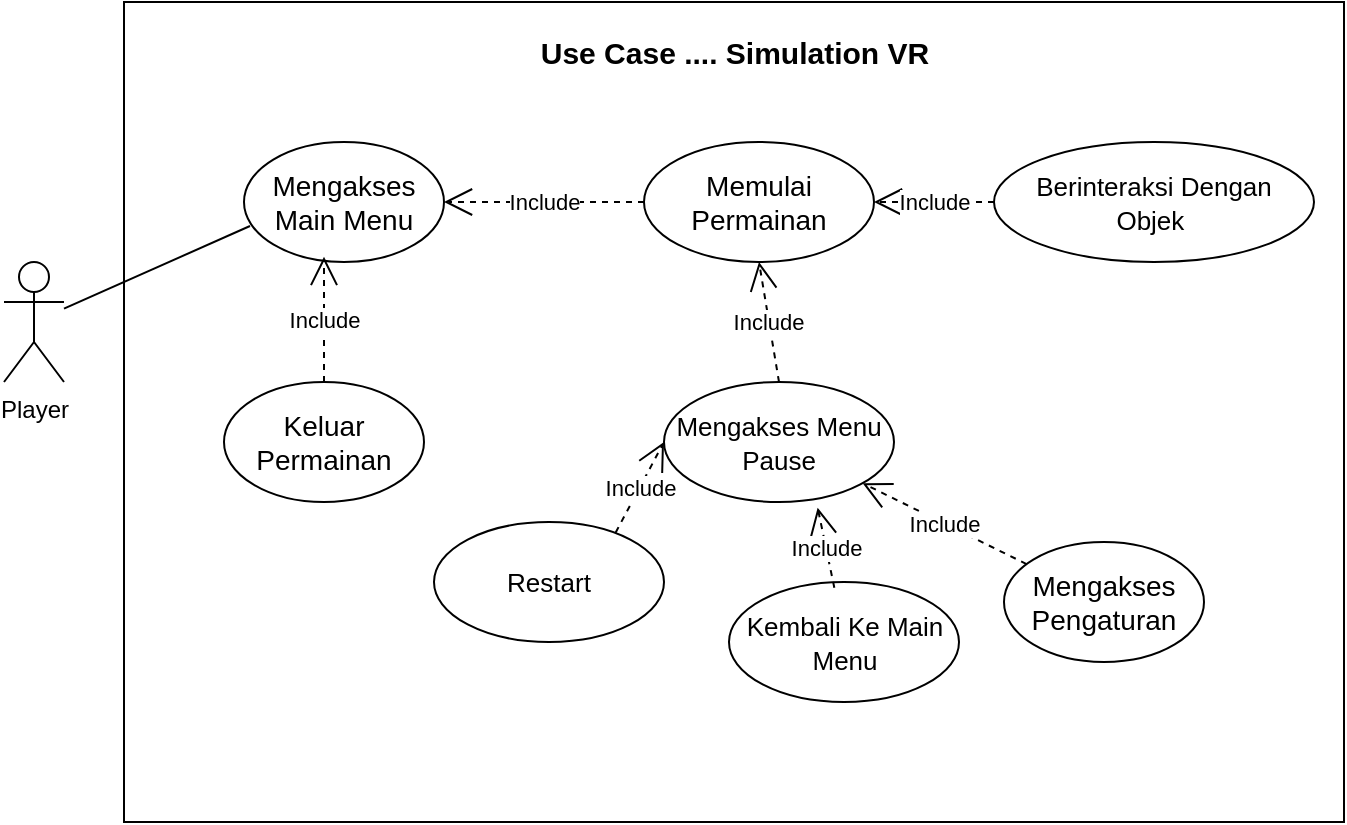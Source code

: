 <mxfile version="22.0.0" type="github">
  <diagram name="Page-1" id="7gOfZk6jUytsvs2lnIFR">
    <mxGraphModel dx="1009" dy="542" grid="1" gridSize="10" guides="1" tooltips="1" connect="1" arrows="1" fold="1" page="1" pageScale="1" pageWidth="850" pageHeight="1100" math="0" shadow="0">
      <root>
        <mxCell id="0" />
        <mxCell id="1" parent="0" />
        <mxCell id="0J6NUylF1jS6PQGjhY35-1" value="" style="rounded=0;whiteSpace=wrap;html=1;" vertex="1" parent="1">
          <mxGeometry x="160" y="90" width="610" height="410" as="geometry" />
        </mxCell>
        <mxCell id="0J6NUylF1jS6PQGjhY35-2" value="&lt;font style=&quot;font-size: 15px;&quot;&gt;&lt;b&gt;Use Case .... Simulation VR&lt;/b&gt;&lt;/font&gt;" style="text;html=1;strokeColor=none;fillColor=none;align=center;verticalAlign=middle;whiteSpace=wrap;rounded=0;" vertex="1" parent="1">
          <mxGeometry x="352.5" y="100" width="225" height="30" as="geometry" />
        </mxCell>
        <mxCell id="0J6NUylF1jS6PQGjhY35-3" value="Player" style="shape=umlActor;verticalLabelPosition=bottom;verticalAlign=top;html=1;outlineConnect=0;" vertex="1" parent="1">
          <mxGeometry x="100" y="220" width="30" height="60" as="geometry" />
        </mxCell>
        <mxCell id="0J6NUylF1jS6PQGjhY35-4" value="Mengakses Main Menu" style="ellipse;whiteSpace=wrap;html=1;fontSize=14;" vertex="1" parent="1">
          <mxGeometry x="220" y="160" width="100" height="60" as="geometry" />
        </mxCell>
        <mxCell id="0J6NUylF1jS6PQGjhY35-5" value="Memulai Permainan" style="ellipse;whiteSpace=wrap;html=1;fontSize=14;" vertex="1" parent="1">
          <mxGeometry x="420" y="160" width="115" height="60" as="geometry" />
        </mxCell>
        <mxCell id="0J6NUylF1jS6PQGjhY35-6" value="Mengakses Pengaturan" style="ellipse;whiteSpace=wrap;html=1;fontSize=14;" vertex="1" parent="1">
          <mxGeometry x="600" y="360" width="100" height="60" as="geometry" />
        </mxCell>
        <mxCell id="0J6NUylF1jS6PQGjhY35-7" value="Keluar Permainan" style="ellipse;whiteSpace=wrap;html=1;fontSize=14;" vertex="1" parent="1">
          <mxGeometry x="210" y="280" width="100" height="60" as="geometry" />
        </mxCell>
        <mxCell id="0J6NUylF1jS6PQGjhY35-9" value="&lt;font style=&quot;font-size: 13px;&quot;&gt;Mengakses Menu Pause&lt;/font&gt;" style="ellipse;whiteSpace=wrap;html=1;fontSize=14;" vertex="1" parent="1">
          <mxGeometry x="430" y="280" width="115" height="60" as="geometry" />
        </mxCell>
        <mxCell id="0J6NUylF1jS6PQGjhY35-10" value="&lt;span style=&quot;font-size: 13px;&quot;&gt;Restart&lt;/span&gt;" style="ellipse;whiteSpace=wrap;html=1;fontSize=14;" vertex="1" parent="1">
          <mxGeometry x="315" y="350" width="115" height="60" as="geometry" />
        </mxCell>
        <mxCell id="0J6NUylF1jS6PQGjhY35-11" value="&lt;span style=&quot;font-size: 13px;&quot;&gt;Kembali Ke Main Menu&lt;/span&gt;" style="ellipse;whiteSpace=wrap;html=1;fontSize=14;" vertex="1" parent="1">
          <mxGeometry x="462.5" y="380" width="115" height="60" as="geometry" />
        </mxCell>
        <mxCell id="0J6NUylF1jS6PQGjhY35-12" value="" style="endArrow=none;html=1;rounded=0;entryX=0.03;entryY=0.7;entryDx=0;entryDy=0;entryPerimeter=0;" edge="1" parent="1" source="0J6NUylF1jS6PQGjhY35-3" target="0J6NUylF1jS6PQGjhY35-4">
          <mxGeometry width="50" height="50" relative="1" as="geometry">
            <mxPoint x="420" y="310" as="sourcePoint" />
            <mxPoint x="470" y="260" as="targetPoint" />
          </mxGeometry>
        </mxCell>
        <mxCell id="0J6NUylF1jS6PQGjhY35-13" value="Include" style="endArrow=open;endSize=12;dashed=1;html=1;rounded=0;" edge="1" parent="1" source="0J6NUylF1jS6PQGjhY35-6" target="0J6NUylF1jS6PQGjhY35-9">
          <mxGeometry width="160" relative="1" as="geometry">
            <mxPoint x="370" y="320" as="sourcePoint" />
            <mxPoint x="530" y="320" as="targetPoint" />
          </mxGeometry>
        </mxCell>
        <mxCell id="0J6NUylF1jS6PQGjhY35-15" value="Include" style="endArrow=open;endSize=12;dashed=1;html=1;rounded=0;entryX=0.4;entryY=0.957;entryDx=0;entryDy=0;entryPerimeter=0;exitX=0.5;exitY=0;exitDx=0;exitDy=0;" edge="1" parent="1" source="0J6NUylF1jS6PQGjhY35-7" target="0J6NUylF1jS6PQGjhY35-4">
          <mxGeometry width="160" relative="1" as="geometry">
            <mxPoint x="379" y="279" as="sourcePoint" />
            <mxPoint x="321" y="234" as="targetPoint" />
          </mxGeometry>
        </mxCell>
        <mxCell id="0J6NUylF1jS6PQGjhY35-16" value="Include" style="endArrow=open;endSize=12;dashed=1;html=1;rounded=0;exitX=0.5;exitY=0;exitDx=0;exitDy=0;entryX=0.5;entryY=1;entryDx=0;entryDy=0;" edge="1" parent="1" source="0J6NUylF1jS6PQGjhY35-9" target="0J6NUylF1jS6PQGjhY35-5">
          <mxGeometry width="160" relative="1" as="geometry">
            <mxPoint x="389" y="289" as="sourcePoint" />
            <mxPoint x="331" y="244" as="targetPoint" />
          </mxGeometry>
        </mxCell>
        <mxCell id="0J6NUylF1jS6PQGjhY35-17" value="Include" style="endArrow=open;endSize=12;dashed=1;html=1;rounded=0;exitX=0;exitY=0.5;exitDx=0;exitDy=0;entryX=1;entryY=0.5;entryDx=0;entryDy=0;" edge="1" parent="1" source="0J6NUylF1jS6PQGjhY35-5" target="0J6NUylF1jS6PQGjhY35-4">
          <mxGeometry width="160" relative="1" as="geometry">
            <mxPoint x="575" y="302" as="sourcePoint" />
            <mxPoint x="497.5" y="190" as="targetPoint" />
          </mxGeometry>
        </mxCell>
        <mxCell id="0J6NUylF1jS6PQGjhY35-18" value="Include" style="endArrow=open;endSize=12;dashed=1;html=1;rounded=0;exitX=0.79;exitY=0.087;exitDx=0;exitDy=0;entryX=0;entryY=0.5;entryDx=0;entryDy=0;exitPerimeter=0;" edge="1" parent="1" source="0J6NUylF1jS6PQGjhY35-10" target="0J6NUylF1jS6PQGjhY35-9">
          <mxGeometry width="160" relative="1" as="geometry">
            <mxPoint x="628" y="300" as="sourcePoint" />
            <mxPoint x="628" y="240" as="targetPoint" />
          </mxGeometry>
        </mxCell>
        <mxCell id="0J6NUylF1jS6PQGjhY35-19" value="Include" style="endArrow=open;endSize=12;dashed=1;html=1;rounded=0;exitX=0.458;exitY=0.048;exitDx=0;exitDy=0;entryX=0.668;entryY=1.047;entryDx=0;entryDy=0;exitPerimeter=0;entryPerimeter=0;" edge="1" parent="1" source="0J6NUylF1jS6PQGjhY35-11" target="0J6NUylF1jS6PQGjhY35-9">
          <mxGeometry width="160" relative="1" as="geometry">
            <mxPoint x="557" y="400" as="sourcePoint" />
            <mxPoint x="596" y="356" as="targetPoint" />
          </mxGeometry>
        </mxCell>
        <mxCell id="0J6NUylF1jS6PQGjhY35-20" value="&lt;font style=&quot;font-size: 13px;&quot;&gt;Berinteraksi Dengan Objek&amp;nbsp;&lt;/font&gt;" style="ellipse;whiteSpace=wrap;html=1;fontSize=14;" vertex="1" parent="1">
          <mxGeometry x="595" y="160" width="160" height="60" as="geometry" />
        </mxCell>
        <mxCell id="0J6NUylF1jS6PQGjhY35-21" value="Include" style="endArrow=open;endSize=12;dashed=1;html=1;rounded=0;exitX=0;exitY=0.5;exitDx=0;exitDy=0;entryX=1;entryY=0.5;entryDx=0;entryDy=0;" edge="1" parent="1" source="0J6NUylF1jS6PQGjhY35-20" target="0J6NUylF1jS6PQGjhY35-5">
          <mxGeometry width="160" relative="1" as="geometry">
            <mxPoint x="548" y="300" as="sourcePoint" />
            <mxPoint x="488" y="230" as="targetPoint" />
          </mxGeometry>
        </mxCell>
      </root>
    </mxGraphModel>
  </diagram>
</mxfile>
